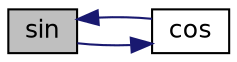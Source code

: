 digraph "sin"
{
 // INTERACTIVE_SVG=YES
 // LATEX_PDF_SIZE
  bgcolor="transparent";
  edge [fontname="Helvetica",fontsize="12",labelfontname="Helvetica",labelfontsize="12"];
  node [fontname="Helvetica",fontsize="12",shape=record];
  rankdir="LR";
  Node1 [label="sin",height=0.2,width=0.4,color="black", fillcolor="grey75", style="filled", fontcolor="black",tooltip=" "];
  Node1 -> Node2 [color="midnightblue",fontsize="12",style="solid",fontname="Helvetica"];
  Node2 [label="cos",height=0.2,width=0.4,color="black",URL="$autodiff2_8libmd_8cc_ad6f2b141874ce8030478040b80d62c27.html#ad6f2b141874ce8030478040b80d62c27",tooltip=" "];
  Node2 -> Node1 [color="midnightblue",fontsize="12",style="solid",fontname="Helvetica"];
}
